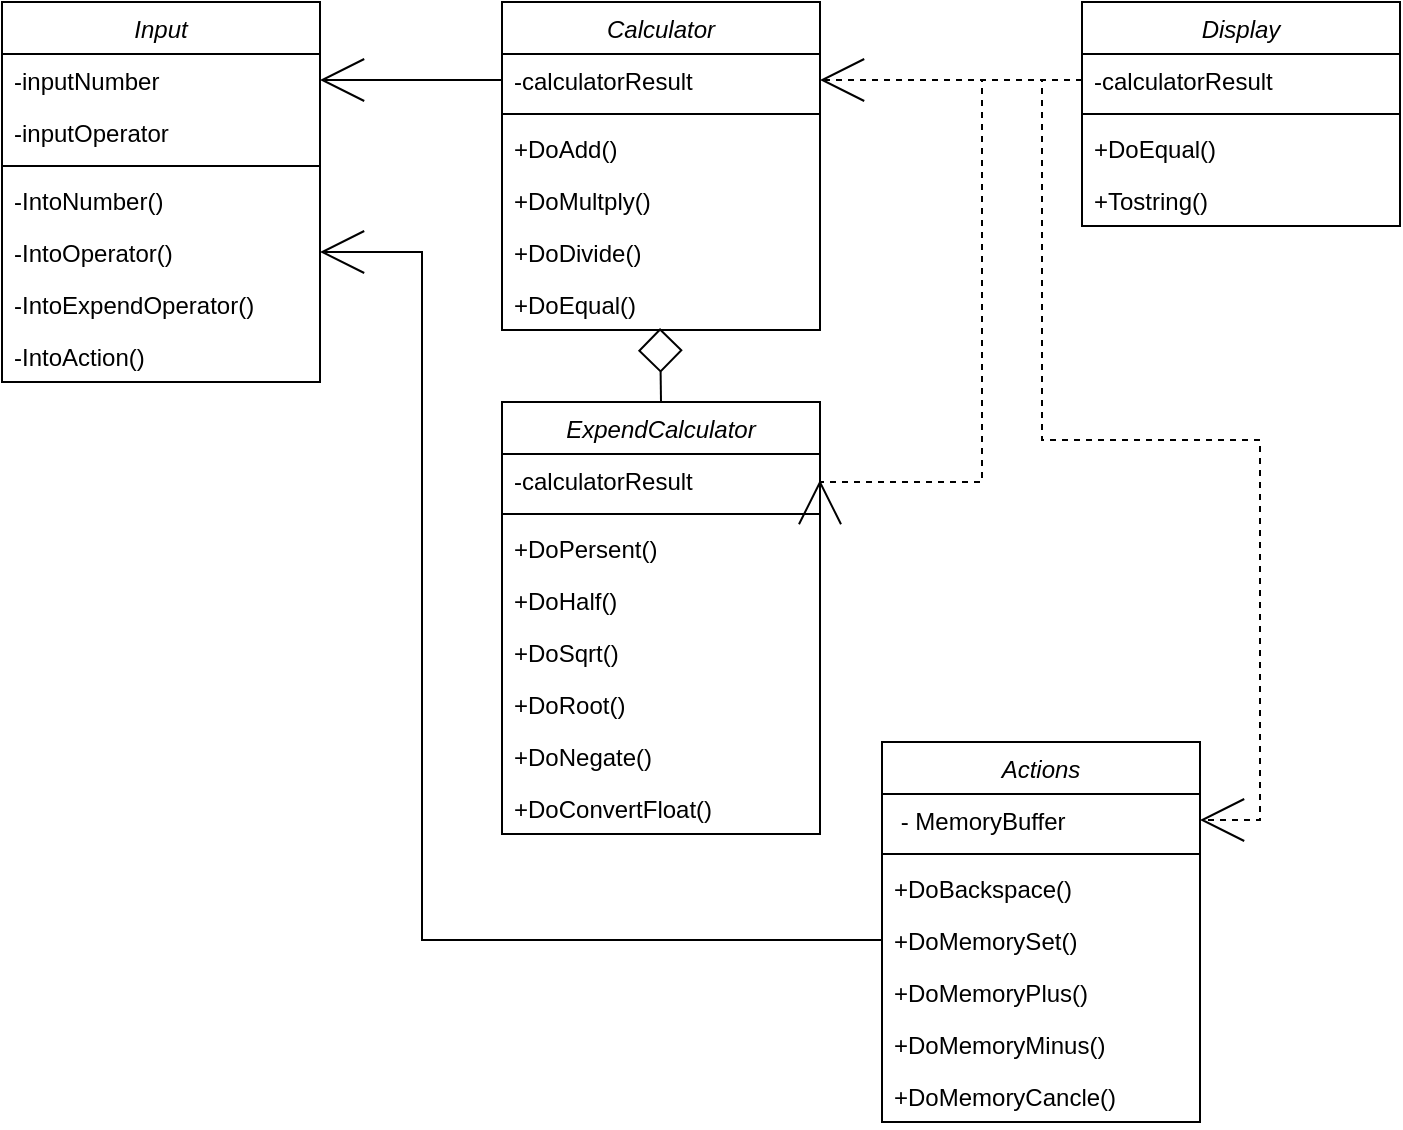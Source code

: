 <mxfile version="24.7.17">
  <diagram id="C5RBs43oDa-KdzZeNtuy" name="Page-1">
    <mxGraphModel dx="1232" dy="1195" grid="1" gridSize="10" guides="1" tooltips="1" connect="1" arrows="1" fold="1" page="1" pageScale="1" pageWidth="827" pageHeight="1169" math="0" shadow="0">
      <root>
        <mxCell id="WIyWlLk6GJQsqaUBKTNV-0" />
        <mxCell id="WIyWlLk6GJQsqaUBKTNV-1" parent="WIyWlLk6GJQsqaUBKTNV-0" />
        <mxCell id="zkfFHV4jXpPFQw0GAbJ--0" value="Calculator" style="swimlane;fontStyle=2;align=center;verticalAlign=top;childLayout=stackLayout;horizontal=1;startSize=26;horizontalStack=0;resizeParent=1;resizeLast=0;collapsible=1;marginBottom=0;rounded=0;shadow=0;strokeWidth=1;" parent="WIyWlLk6GJQsqaUBKTNV-1" vertex="1">
          <mxGeometry x="310" y="120" width="159" height="164" as="geometry">
            <mxRectangle x="230" y="140" width="160" height="26" as="alternateBounds" />
          </mxGeometry>
        </mxCell>
        <mxCell id="zkfFHV4jXpPFQw0GAbJ--1" value="-calculatorResult" style="text;align=left;verticalAlign=top;spacingLeft=4;spacingRight=4;overflow=hidden;rotatable=0;points=[[0,0.5],[1,0.5]];portConstraint=eastwest;" parent="zkfFHV4jXpPFQw0GAbJ--0" vertex="1">
          <mxGeometry y="26" width="159" height="26" as="geometry" />
        </mxCell>
        <mxCell id="zkfFHV4jXpPFQw0GAbJ--4" value="" style="line;html=1;strokeWidth=1;align=left;verticalAlign=middle;spacingTop=-1;spacingLeft=3;spacingRight=3;rotatable=0;labelPosition=right;points=[];portConstraint=eastwest;" parent="zkfFHV4jXpPFQw0GAbJ--0" vertex="1">
          <mxGeometry y="52" width="159" height="8" as="geometry" />
        </mxCell>
        <mxCell id="zkfFHV4jXpPFQw0GAbJ--5" value="+DoAdd()" style="text;align=left;verticalAlign=top;spacingLeft=4;spacingRight=4;overflow=hidden;rotatable=0;points=[[0,0.5],[1,0.5]];portConstraint=eastwest;" parent="zkfFHV4jXpPFQw0GAbJ--0" vertex="1">
          <mxGeometry y="60" width="159" height="26" as="geometry" />
        </mxCell>
        <mxCell id="f9nhcl9R-7lu0JEanWI7-3" value="+DoMultply()" style="text;align=left;verticalAlign=top;spacingLeft=4;spacingRight=4;overflow=hidden;rotatable=0;points=[[0,0.5],[1,0.5]];portConstraint=eastwest;" vertex="1" parent="zkfFHV4jXpPFQw0GAbJ--0">
          <mxGeometry y="86" width="159" height="26" as="geometry" />
        </mxCell>
        <mxCell id="f9nhcl9R-7lu0JEanWI7-4" value="+DoDivide()" style="text;align=left;verticalAlign=top;spacingLeft=4;spacingRight=4;overflow=hidden;rotatable=0;points=[[0,0.5],[1,0.5]];portConstraint=eastwest;" vertex="1" parent="zkfFHV4jXpPFQw0GAbJ--0">
          <mxGeometry y="112" width="159" height="26" as="geometry" />
        </mxCell>
        <mxCell id="f9nhcl9R-7lu0JEanWI7-5" value="+DoEqual()" style="text;align=left;verticalAlign=top;spacingLeft=4;spacingRight=4;overflow=hidden;rotatable=0;points=[[0,0.5],[1,0.5]];portConstraint=eastwest;" vertex="1" parent="zkfFHV4jXpPFQw0GAbJ--0">
          <mxGeometry y="138" width="159" height="26" as="geometry" />
        </mxCell>
        <mxCell id="f9nhcl9R-7lu0JEanWI7-6" value="Input" style="swimlane;fontStyle=2;align=center;verticalAlign=top;childLayout=stackLayout;horizontal=1;startSize=26;horizontalStack=0;resizeParent=1;resizeLast=0;collapsible=1;marginBottom=0;rounded=0;shadow=0;strokeWidth=1;" vertex="1" parent="WIyWlLk6GJQsqaUBKTNV-1">
          <mxGeometry x="60" y="120" width="159" height="190" as="geometry">
            <mxRectangle x="230" y="140" width="160" height="26" as="alternateBounds" />
          </mxGeometry>
        </mxCell>
        <mxCell id="f9nhcl9R-7lu0JEanWI7-7" value="-inputNumber" style="text;align=left;verticalAlign=top;spacingLeft=4;spacingRight=4;overflow=hidden;rotatable=0;points=[[0,0.5],[1,0.5]];portConstraint=eastwest;" vertex="1" parent="f9nhcl9R-7lu0JEanWI7-6">
          <mxGeometry y="26" width="159" height="26" as="geometry" />
        </mxCell>
        <mxCell id="f9nhcl9R-7lu0JEanWI7-23" value="-inputOperator" style="text;align=left;verticalAlign=top;spacingLeft=4;spacingRight=4;overflow=hidden;rotatable=0;points=[[0,0.5],[1,0.5]];portConstraint=eastwest;" vertex="1" parent="f9nhcl9R-7lu0JEanWI7-6">
          <mxGeometry y="52" width="159" height="26" as="geometry" />
        </mxCell>
        <mxCell id="f9nhcl9R-7lu0JEanWI7-8" value="" style="line;html=1;strokeWidth=1;align=left;verticalAlign=middle;spacingTop=-1;spacingLeft=3;spacingRight=3;rotatable=0;labelPosition=right;points=[];portConstraint=eastwest;" vertex="1" parent="f9nhcl9R-7lu0JEanWI7-6">
          <mxGeometry y="78" width="159" height="8" as="geometry" />
        </mxCell>
        <mxCell id="f9nhcl9R-7lu0JEanWI7-9" value="-IntoNumber()" style="text;align=left;verticalAlign=top;spacingLeft=4;spacingRight=4;overflow=hidden;rotatable=0;points=[[0,0.5],[1,0.5]];portConstraint=eastwest;" vertex="1" parent="f9nhcl9R-7lu0JEanWI7-6">
          <mxGeometry y="86" width="159" height="26" as="geometry" />
        </mxCell>
        <mxCell id="f9nhcl9R-7lu0JEanWI7-10" value="-IntoOperator()" style="text;align=left;verticalAlign=top;spacingLeft=4;spacingRight=4;overflow=hidden;rotatable=0;points=[[0,0.5],[1,0.5]];portConstraint=eastwest;" vertex="1" parent="f9nhcl9R-7lu0JEanWI7-6">
          <mxGeometry y="112" width="159" height="26" as="geometry" />
        </mxCell>
        <mxCell id="f9nhcl9R-7lu0JEanWI7-11" value="-IntoExpendOperator()" style="text;align=left;verticalAlign=top;spacingLeft=4;spacingRight=4;overflow=hidden;rotatable=0;points=[[0,0.5],[1,0.5]];portConstraint=eastwest;" vertex="1" parent="f9nhcl9R-7lu0JEanWI7-6">
          <mxGeometry y="138" width="159" height="26" as="geometry" />
        </mxCell>
        <mxCell id="f9nhcl9R-7lu0JEanWI7-38" value="-IntoAction()" style="text;align=left;verticalAlign=top;spacingLeft=4;spacingRight=4;overflow=hidden;rotatable=0;points=[[0,0.5],[1,0.5]];portConstraint=eastwest;" vertex="1" parent="f9nhcl9R-7lu0JEanWI7-6">
          <mxGeometry y="164" width="159" height="26" as="geometry" />
        </mxCell>
        <mxCell id="f9nhcl9R-7lu0JEanWI7-14" value="Display" style="swimlane;fontStyle=2;align=center;verticalAlign=top;childLayout=stackLayout;horizontal=1;startSize=26;horizontalStack=0;resizeParent=1;resizeLast=0;collapsible=1;marginBottom=0;rounded=0;shadow=0;strokeWidth=1;" vertex="1" parent="WIyWlLk6GJQsqaUBKTNV-1">
          <mxGeometry x="600" y="120" width="159" height="112" as="geometry">
            <mxRectangle x="230" y="140" width="160" height="26" as="alternateBounds" />
          </mxGeometry>
        </mxCell>
        <mxCell id="f9nhcl9R-7lu0JEanWI7-15" value="-calculatorResult" style="text;align=left;verticalAlign=top;spacingLeft=4;spacingRight=4;overflow=hidden;rotatable=0;points=[[0,0.5],[1,0.5]];portConstraint=eastwest;" vertex="1" parent="f9nhcl9R-7lu0JEanWI7-14">
          <mxGeometry y="26" width="159" height="26" as="geometry" />
        </mxCell>
        <mxCell id="f9nhcl9R-7lu0JEanWI7-16" value="" style="line;html=1;strokeWidth=1;align=left;verticalAlign=middle;spacingTop=-1;spacingLeft=3;spacingRight=3;rotatable=0;labelPosition=right;points=[];portConstraint=eastwest;" vertex="1" parent="f9nhcl9R-7lu0JEanWI7-14">
          <mxGeometry y="52" width="159" height="8" as="geometry" />
        </mxCell>
        <mxCell id="f9nhcl9R-7lu0JEanWI7-17" value="+DoEqual()" style="text;align=left;verticalAlign=top;spacingLeft=4;spacingRight=4;overflow=hidden;rotatable=0;points=[[0,0.5],[1,0.5]];portConstraint=eastwest;" vertex="1" parent="f9nhcl9R-7lu0JEanWI7-14">
          <mxGeometry y="60" width="159" height="26" as="geometry" />
        </mxCell>
        <mxCell id="f9nhcl9R-7lu0JEanWI7-18" value="+Tostring()" style="text;align=left;verticalAlign=top;spacingLeft=4;spacingRight=4;overflow=hidden;rotatable=0;points=[[0,0.5],[1,0.5]];portConstraint=eastwest;" vertex="1" parent="f9nhcl9R-7lu0JEanWI7-14">
          <mxGeometry y="86" width="159" height="26" as="geometry" />
        </mxCell>
        <mxCell id="f9nhcl9R-7lu0JEanWI7-27" style="edgeStyle=orthogonalEdgeStyle;rounded=0;orthogonalLoop=1;jettySize=auto;html=1;exitX=0;exitY=0.5;exitDx=0;exitDy=0;entryX=1;entryY=0.5;entryDx=0;entryDy=0;endSize=20;endArrow=open;endFill=0;" edge="1" parent="WIyWlLk6GJQsqaUBKTNV-1" source="zkfFHV4jXpPFQw0GAbJ--1" target="f9nhcl9R-7lu0JEanWI7-7">
          <mxGeometry relative="1" as="geometry" />
        </mxCell>
        <mxCell id="f9nhcl9R-7lu0JEanWI7-28" value="ExpendCalculator" style="swimlane;fontStyle=2;align=center;verticalAlign=top;childLayout=stackLayout;horizontal=1;startSize=26;horizontalStack=0;resizeParent=1;resizeLast=0;collapsible=1;marginBottom=0;rounded=0;shadow=0;strokeWidth=1;" vertex="1" parent="WIyWlLk6GJQsqaUBKTNV-1">
          <mxGeometry x="310" y="320" width="159" height="216" as="geometry">
            <mxRectangle x="230" y="140" width="160" height="26" as="alternateBounds" />
          </mxGeometry>
        </mxCell>
        <mxCell id="f9nhcl9R-7lu0JEanWI7-29" value="-calculatorResult" style="text;align=left;verticalAlign=top;spacingLeft=4;spacingRight=4;overflow=hidden;rotatable=0;points=[[0,0.5],[1,0.5]];portConstraint=eastwest;" vertex="1" parent="f9nhcl9R-7lu0JEanWI7-28">
          <mxGeometry y="26" width="159" height="26" as="geometry" />
        </mxCell>
        <mxCell id="f9nhcl9R-7lu0JEanWI7-30" value="" style="line;html=1;strokeWidth=1;align=left;verticalAlign=middle;spacingTop=-1;spacingLeft=3;spacingRight=3;rotatable=0;labelPosition=right;points=[];portConstraint=eastwest;" vertex="1" parent="f9nhcl9R-7lu0JEanWI7-28">
          <mxGeometry y="52" width="159" height="8" as="geometry" />
        </mxCell>
        <mxCell id="f9nhcl9R-7lu0JEanWI7-31" value="+DoPersent()" style="text;align=left;verticalAlign=top;spacingLeft=4;spacingRight=4;overflow=hidden;rotatable=0;points=[[0,0.5],[1,0.5]];portConstraint=eastwest;" vertex="1" parent="f9nhcl9R-7lu0JEanWI7-28">
          <mxGeometry y="60" width="159" height="26" as="geometry" />
        </mxCell>
        <mxCell id="f9nhcl9R-7lu0JEanWI7-32" value="+DoHalf()" style="text;align=left;verticalAlign=top;spacingLeft=4;spacingRight=4;overflow=hidden;rotatable=0;points=[[0,0.5],[1,0.5]];portConstraint=eastwest;" vertex="1" parent="f9nhcl9R-7lu0JEanWI7-28">
          <mxGeometry y="86" width="159" height="26" as="geometry" />
        </mxCell>
        <mxCell id="f9nhcl9R-7lu0JEanWI7-33" value="+DoSqrt()" style="text;align=left;verticalAlign=top;spacingLeft=4;spacingRight=4;overflow=hidden;rotatable=0;points=[[0,0.5],[1,0.5]];portConstraint=eastwest;" vertex="1" parent="f9nhcl9R-7lu0JEanWI7-28">
          <mxGeometry y="112" width="159" height="26" as="geometry" />
        </mxCell>
        <mxCell id="f9nhcl9R-7lu0JEanWI7-34" value="+DoRoot()" style="text;align=left;verticalAlign=top;spacingLeft=4;spacingRight=4;overflow=hidden;rotatable=0;points=[[0,0.5],[1,0.5]];portConstraint=eastwest;" vertex="1" parent="f9nhcl9R-7lu0JEanWI7-28">
          <mxGeometry y="138" width="159" height="26" as="geometry" />
        </mxCell>
        <mxCell id="f9nhcl9R-7lu0JEanWI7-35" value="+DoNegate()" style="text;align=left;verticalAlign=top;spacingLeft=4;spacingRight=4;overflow=hidden;rotatable=0;points=[[0,0.5],[1,0.5]];portConstraint=eastwest;" vertex="1" parent="f9nhcl9R-7lu0JEanWI7-28">
          <mxGeometry y="164" width="159" height="26" as="geometry" />
        </mxCell>
        <mxCell id="f9nhcl9R-7lu0JEanWI7-47" value="+DoConvertFloat()" style="text;align=left;verticalAlign=top;spacingLeft=4;spacingRight=4;overflow=hidden;rotatable=0;points=[[0,0.5],[1,0.5]];portConstraint=eastwest;" vertex="1" parent="f9nhcl9R-7lu0JEanWI7-28">
          <mxGeometry y="190" width="159" height="26" as="geometry" />
        </mxCell>
        <mxCell id="f9nhcl9R-7lu0JEanWI7-36" style="edgeStyle=orthogonalEdgeStyle;rounded=0;orthogonalLoop=1;jettySize=auto;html=1;exitX=0.5;exitY=0;exitDx=0;exitDy=0;entryX=0.497;entryY=0.962;entryDx=0;entryDy=0;entryPerimeter=0;endArrow=diamond;endFill=0;endSize=20;" edge="1" parent="WIyWlLk6GJQsqaUBKTNV-1" source="f9nhcl9R-7lu0JEanWI7-28" target="f9nhcl9R-7lu0JEanWI7-5">
          <mxGeometry relative="1" as="geometry" />
        </mxCell>
        <mxCell id="f9nhcl9R-7lu0JEanWI7-37" style="edgeStyle=orthogonalEdgeStyle;rounded=0;orthogonalLoop=1;jettySize=auto;html=1;exitX=0;exitY=0.5;exitDx=0;exitDy=0;endSize=20;endArrow=open;endFill=0;dashed=1;" edge="1" parent="WIyWlLk6GJQsqaUBKTNV-1" source="f9nhcl9R-7lu0JEanWI7-15" target="zkfFHV4jXpPFQw0GAbJ--1">
          <mxGeometry relative="1" as="geometry" />
        </mxCell>
        <mxCell id="f9nhcl9R-7lu0JEanWI7-39" value="Actions" style="swimlane;fontStyle=2;align=center;verticalAlign=top;childLayout=stackLayout;horizontal=1;startSize=26;horizontalStack=0;resizeParent=1;resizeLast=0;collapsible=1;marginBottom=0;rounded=0;shadow=0;strokeWidth=1;" vertex="1" parent="WIyWlLk6GJQsqaUBKTNV-1">
          <mxGeometry x="500" y="490" width="159" height="190" as="geometry">
            <mxRectangle x="230" y="140" width="160" height="26" as="alternateBounds" />
          </mxGeometry>
        </mxCell>
        <mxCell id="f9nhcl9R-7lu0JEanWI7-40" value=" - MemoryBuffer" style="text;align=left;verticalAlign=top;spacingLeft=4;spacingRight=4;overflow=hidden;rotatable=0;points=[[0,0.5],[1,0.5]];portConstraint=eastwest;" vertex="1" parent="f9nhcl9R-7lu0JEanWI7-39">
          <mxGeometry y="26" width="159" height="26" as="geometry" />
        </mxCell>
        <mxCell id="f9nhcl9R-7lu0JEanWI7-41" value="" style="line;html=1;strokeWidth=1;align=left;verticalAlign=middle;spacingTop=-1;spacingLeft=3;spacingRight=3;rotatable=0;labelPosition=right;points=[];portConstraint=eastwest;" vertex="1" parent="f9nhcl9R-7lu0JEanWI7-39">
          <mxGeometry y="52" width="159" height="8" as="geometry" />
        </mxCell>
        <mxCell id="f9nhcl9R-7lu0JEanWI7-42" value="+DoBackspace()" style="text;align=left;verticalAlign=top;spacingLeft=4;spacingRight=4;overflow=hidden;rotatable=0;points=[[0,0.5],[1,0.5]];portConstraint=eastwest;" vertex="1" parent="f9nhcl9R-7lu0JEanWI7-39">
          <mxGeometry y="60" width="159" height="26" as="geometry" />
        </mxCell>
        <mxCell id="f9nhcl9R-7lu0JEanWI7-43" value="+DoMemorySet()" style="text;align=left;verticalAlign=top;spacingLeft=4;spacingRight=4;overflow=hidden;rotatable=0;points=[[0,0.5],[1,0.5]];portConstraint=eastwest;" vertex="1" parent="f9nhcl9R-7lu0JEanWI7-39">
          <mxGeometry y="86" width="159" height="26" as="geometry" />
        </mxCell>
        <mxCell id="f9nhcl9R-7lu0JEanWI7-44" value="+DoMemoryPlus()" style="text;align=left;verticalAlign=top;spacingLeft=4;spacingRight=4;overflow=hidden;rotatable=0;points=[[0,0.5],[1,0.5]];portConstraint=eastwest;" vertex="1" parent="f9nhcl9R-7lu0JEanWI7-39">
          <mxGeometry y="112" width="159" height="26" as="geometry" />
        </mxCell>
        <mxCell id="f9nhcl9R-7lu0JEanWI7-45" value="+DoMemoryMinus()" style="text;align=left;verticalAlign=top;spacingLeft=4;spacingRight=4;overflow=hidden;rotatable=0;points=[[0,0.5],[1,0.5]];portConstraint=eastwest;" vertex="1" parent="f9nhcl9R-7lu0JEanWI7-39">
          <mxGeometry y="138" width="159" height="26" as="geometry" />
        </mxCell>
        <mxCell id="f9nhcl9R-7lu0JEanWI7-46" value="+DoMemoryCancle()" style="text;align=left;verticalAlign=top;spacingLeft=4;spacingRight=4;overflow=hidden;rotatable=0;points=[[0,0.5],[1,0.5]];portConstraint=eastwest;" vertex="1" parent="f9nhcl9R-7lu0JEanWI7-39">
          <mxGeometry y="164" width="159" height="26" as="geometry" />
        </mxCell>
        <mxCell id="f9nhcl9R-7lu0JEanWI7-50" style="edgeStyle=orthogonalEdgeStyle;rounded=0;orthogonalLoop=1;jettySize=auto;html=1;exitX=0;exitY=0.5;exitDx=0;exitDy=0;entryX=1;entryY=0.5;entryDx=0;entryDy=0;endSize=20;endArrow=open;endFill=0;dashed=1;" edge="1" parent="WIyWlLk6GJQsqaUBKTNV-1" source="f9nhcl9R-7lu0JEanWI7-15" target="f9nhcl9R-7lu0JEanWI7-40">
          <mxGeometry relative="1" as="geometry" />
        </mxCell>
        <mxCell id="f9nhcl9R-7lu0JEanWI7-51" style="edgeStyle=orthogonalEdgeStyle;rounded=0;orthogonalLoop=1;jettySize=auto;html=1;exitX=0;exitY=0.5;exitDx=0;exitDy=0;entryX=1;entryY=0.5;entryDx=0;entryDy=0;endArrow=open;endFill=0;endSize=20;dashed=1;" edge="1" parent="WIyWlLk6GJQsqaUBKTNV-1" source="f9nhcl9R-7lu0JEanWI7-15" target="f9nhcl9R-7lu0JEanWI7-29">
          <mxGeometry relative="1" as="geometry">
            <Array as="points">
              <mxPoint x="550" y="159" />
              <mxPoint x="550" y="360" />
            </Array>
          </mxGeometry>
        </mxCell>
        <mxCell id="f9nhcl9R-7lu0JEanWI7-53" style="edgeStyle=orthogonalEdgeStyle;rounded=0;orthogonalLoop=1;jettySize=auto;html=1;exitX=0;exitY=0.5;exitDx=0;exitDy=0;entryX=1;entryY=0.5;entryDx=0;entryDy=0;endArrow=open;endFill=0;endSize=20;" edge="1" parent="WIyWlLk6GJQsqaUBKTNV-1" source="f9nhcl9R-7lu0JEanWI7-43" target="f9nhcl9R-7lu0JEanWI7-10">
          <mxGeometry relative="1" as="geometry">
            <Array as="points">
              <mxPoint x="270" y="589" />
              <mxPoint x="270" y="245" />
            </Array>
          </mxGeometry>
        </mxCell>
      </root>
    </mxGraphModel>
  </diagram>
</mxfile>
